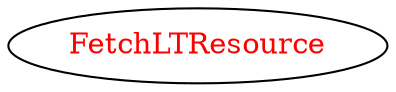 digraph dependencyGraph {
 concentrate=true;
 ranksep="2.0";
 rankdir="LR"; 
 splines="ortho";
"FetchLTResource" [fontcolor="red"];
}